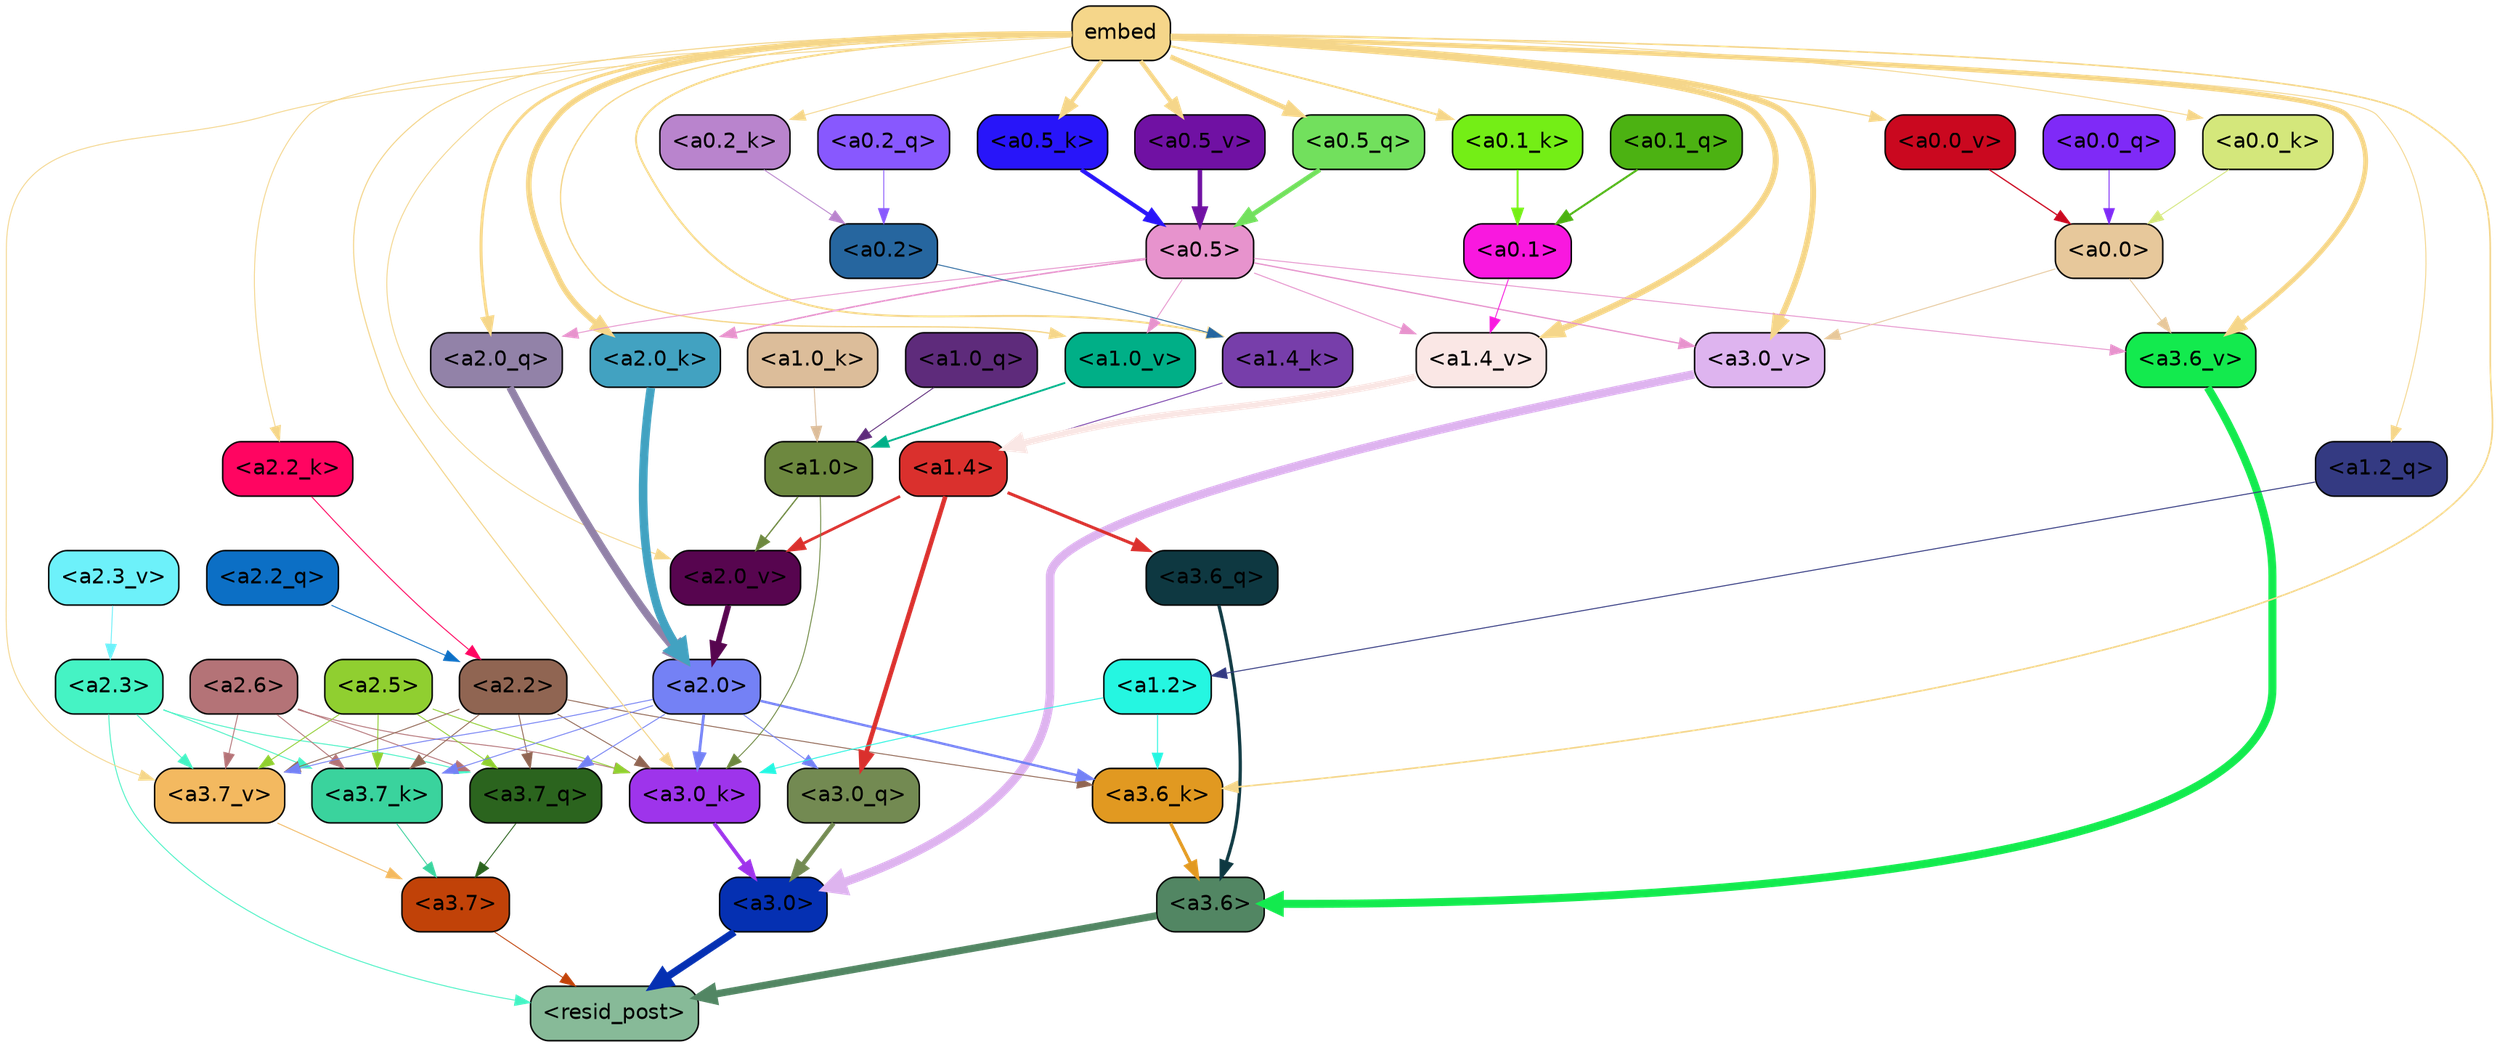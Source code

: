 strict digraph "" {
	graph [bgcolor=transparent,
		layout=dot,
		overlap=false,
		splines=true
	];
	"<a3.7>"	[color=black,
		fillcolor="#c14208",
		fontname=Helvetica,
		shape=box,
		style="filled, rounded"];
	"<resid_post>"	[color=black,
		fillcolor="#87ba98",
		fontname=Helvetica,
		shape=box,
		style="filled, rounded"];
	"<a3.7>" -> "<resid_post>"	[color="#c14208",
		penwidth=0.6];
	"<a3.6>"	[color=black,
		fillcolor="#528663",
		fontname=Helvetica,
		shape=box,
		style="filled, rounded"];
	"<a3.6>" -> "<resid_post>"	[color="#528663",
		penwidth=4.751592040061951];
	"<a3.0>"	[color=black,
		fillcolor="#0530b2",
		fontname=Helvetica,
		shape=box,
		style="filled, rounded"];
	"<a3.0>" -> "<resid_post>"	[color="#0530b2",
		penwidth=4.904066681861877];
	"<a2.3>"	[color=black,
		fillcolor="#45f3c4",
		fontname=Helvetica,
		shape=box,
		style="filled, rounded"];
	"<a2.3>" -> "<resid_post>"	[color="#45f3c4",
		penwidth=0.6];
	"<a3.7_q>"	[color=black,
		fillcolor="#2b641e",
		fontname=Helvetica,
		shape=box,
		style="filled, rounded"];
	"<a2.3>" -> "<a3.7_q>"	[color="#45f3c4",
		penwidth=0.6];
	"<a3.7_k>"	[color=black,
		fillcolor="#3ad39d",
		fontname=Helvetica,
		shape=box,
		style="filled, rounded"];
	"<a2.3>" -> "<a3.7_k>"	[color="#45f3c4",
		penwidth=0.6];
	"<a3.7_v>"	[color=black,
		fillcolor="#f3b960",
		fontname=Helvetica,
		shape=box,
		style="filled, rounded"];
	"<a2.3>" -> "<a3.7_v>"	[color="#45f3c4",
		penwidth=0.6];
	"<a3.7_q>" -> "<a3.7>"	[color="#2b641e",
		penwidth=0.6];
	"<a3.6_q>"	[color=black,
		fillcolor="#0e3841",
		fontname=Helvetica,
		shape=box,
		style="filled, rounded"];
	"<a3.6_q>" -> "<a3.6>"	[color="#0e3841",
		penwidth=2.160832464694977];
	"<a3.0_q>"	[color=black,
		fillcolor="#738a52",
		fontname=Helvetica,
		shape=box,
		style="filled, rounded"];
	"<a3.0_q>" -> "<a3.0>"	[color="#738a52",
		penwidth=2.870753765106201];
	"<a3.7_k>" -> "<a3.7>"	[color="#3ad39d",
		penwidth=0.6];
	"<a3.6_k>"	[color=black,
		fillcolor="#e19921",
		fontname=Helvetica,
		shape=box,
		style="filled, rounded"];
	"<a3.6_k>" -> "<a3.6>"	[color="#e19921",
		penwidth=2.13908451795578];
	"<a3.0_k>"	[color=black,
		fillcolor="#9e34eb",
		fontname=Helvetica,
		shape=box,
		style="filled, rounded"];
	"<a3.0_k>" -> "<a3.0>"	[color="#9e34eb",
		penwidth=2.520303964614868];
	"<a3.7_v>" -> "<a3.7>"	[color="#f3b960",
		penwidth=0.6];
	"<a3.6_v>"	[color=black,
		fillcolor="#13ea4e",
		fontname=Helvetica,
		shape=box,
		style="filled, rounded"];
	"<a3.6_v>" -> "<a3.6>"	[color="#13ea4e",
		penwidth=5.297133803367615];
	"<a3.0_v>"	[color=black,
		fillcolor="#deb4ef",
		fontname=Helvetica,
		shape=box,
		style="filled, rounded"];
	"<a3.0_v>" -> "<a3.0>"	[color="#deb4ef",
		penwidth=5.680712580680847];
	"<a2.6>"	[color=black,
		fillcolor="#b47377",
		fontname=Helvetica,
		shape=box,
		style="filled, rounded"];
	"<a2.6>" -> "<a3.7_q>"	[color="#b47377",
		penwidth=0.6];
	"<a2.6>" -> "<a3.7_k>"	[color="#b47377",
		penwidth=0.6];
	"<a2.6>" -> "<a3.0_k>"	[color="#b47377",
		penwidth=0.6];
	"<a2.6>" -> "<a3.7_v>"	[color="#b47377",
		penwidth=0.6];
	"<a2.5>"	[color=black,
		fillcolor="#90cf30",
		fontname=Helvetica,
		shape=box,
		style="filled, rounded"];
	"<a2.5>" -> "<a3.7_q>"	[color="#90cf30",
		penwidth=0.6];
	"<a2.5>" -> "<a3.7_k>"	[color="#90cf30",
		penwidth=0.6];
	"<a2.5>" -> "<a3.0_k>"	[color="#90cf30",
		penwidth=0.6];
	"<a2.5>" -> "<a3.7_v>"	[color="#90cf30",
		penwidth=0.6];
	"<a2.2>"	[color=black,
		fillcolor="#906552",
		fontname=Helvetica,
		shape=box,
		style="filled, rounded"];
	"<a2.2>" -> "<a3.7_q>"	[color="#906552",
		penwidth=0.6];
	"<a2.2>" -> "<a3.7_k>"	[color="#906552",
		penwidth=0.6];
	"<a2.2>" -> "<a3.6_k>"	[color="#906552",
		penwidth=0.6];
	"<a2.2>" -> "<a3.0_k>"	[color="#906552",
		penwidth=0.6];
	"<a2.2>" -> "<a3.7_v>"	[color="#906552",
		penwidth=0.6];
	"<a2.0>"	[color=black,
		fillcolor="#7481f5",
		fontname=Helvetica,
		shape=box,
		style="filled, rounded"];
	"<a2.0>" -> "<a3.7_q>"	[color="#7481f5",
		penwidth=0.6];
	"<a2.0>" -> "<a3.0_q>"	[color="#7481f5",
		penwidth=0.6];
	"<a2.0>" -> "<a3.7_k>"	[color="#7481f5",
		penwidth=0.6];
	"<a2.0>" -> "<a3.6_k>"	[color="#7481f5",
		penwidth=1.5897698998451233];
	"<a2.0>" -> "<a3.0_k>"	[color="#7481f5",
		penwidth=1.8405593037605286];
	"<a2.0>" -> "<a3.7_v>"	[color="#7481f5",
		penwidth=0.6];
	"<a1.4>"	[color=black,
		fillcolor="#da302d",
		fontname=Helvetica,
		shape=box,
		style="filled, rounded"];
	"<a1.4>" -> "<a3.6_q>"	[color="#da302d",
		penwidth=2.0260728895664215];
	"<a1.4>" -> "<a3.0_q>"	[color="#da302d",
		penwidth=3.0185627341270447];
	"<a2.0_v>"	[color=black,
		fillcolor="#57054f",
		fontname=Helvetica,
		shape=box,
		style="filled, rounded"];
	"<a1.4>" -> "<a2.0_v>"	[color="#da302d",
		penwidth=1.7970525026321411];
	"<a1.2>"	[color=black,
		fillcolor="#25f6e1",
		fontname=Helvetica,
		shape=box,
		style="filled, rounded"];
	"<a1.2>" -> "<a3.6_k>"	[color="#25f6e1",
		penwidth=0.6];
	"<a1.2>" -> "<a3.0_k>"	[color="#25f6e1",
		penwidth=0.6];
	embed	[color=black,
		fillcolor="#f5d68a",
		fontname=Helvetica,
		shape=box,
		style="filled, rounded"];
	embed -> "<a3.6_k>"	[color="#f5d68a",
		penwidth=1.046662151813507];
	embed -> "<a3.0_k>"	[color="#f5d68a",
		penwidth=0.6995279788970947];
	embed -> "<a3.7_v>"	[color="#f5d68a",
		penwidth=0.6];
	embed -> "<a3.6_v>"	[color="#f5d68a",
		penwidth=3.1840110421180725];
	embed -> "<a3.0_v>"	[color="#f5d68a",
		penwidth=3.9005755856633186];
	"<a2.0_q>"	[color=black,
		fillcolor="#9282a8",
		fontname=Helvetica,
		shape=box,
		style="filled, rounded"];
	embed -> "<a2.0_q>"	[color="#f5d68a",
		penwidth=1.9669389724731445];
	"<a2.2_k>"	[color=black,
		fillcolor="#ff0561",
		fontname=Helvetica,
		shape=box,
		style="filled, rounded"];
	embed -> "<a2.2_k>"	[color="#f5d68a",
		penwidth=0.6];
	"<a2.0_k>"	[color=black,
		fillcolor="#42a2c1",
		fontname=Helvetica,
		shape=box,
		style="filled, rounded"];
	embed -> "<a2.0_k>"	[color="#f5d68a",
		penwidth=3.6898754835128784];
	embed -> "<a2.0_v>"	[color="#f5d68a",
		penwidth=0.6];
	"<a1.2_q>"	[color=black,
		fillcolor="#343a82",
		fontname=Helvetica,
		shape=box,
		style="filled, rounded"];
	embed -> "<a1.2_q>"	[color="#f5d68a",
		penwidth=0.6];
	"<a1.4_k>"	[color=black,
		fillcolor="#773eaa",
		fontname=Helvetica,
		shape=box,
		style="filled, rounded"];
	embed -> "<a1.4_k>"	[color="#f5d68a",
		penwidth=1.2758672684431076];
	"<a1.4_v>"	[color=black,
		fillcolor="#fae7e5",
		fontname=Helvetica,
		shape=box,
		style="filled, rounded"];
	embed -> "<a1.4_v>"	[color="#f5d68a",
		penwidth=3.992354243993759];
	"<a1.0_v>"	[color=black,
		fillcolor="#00af87",
		fontname=Helvetica,
		shape=box,
		style="filled, rounded"];
	embed -> "<a1.0_v>"	[color="#f5d68a",
		penwidth=0.8768336176872253];
	"<a0.5_q>"	[color=black,
		fillcolor="#72e05d",
		fontname=Helvetica,
		shape=box,
		style="filled, rounded"];
	embed -> "<a0.5_q>"	[color="#f5d68a",
		penwidth=3.219070255756378];
	"<a0.5_k>"	[color=black,
		fillcolor="#2815f9",
		fontname=Helvetica,
		shape=box,
		style="filled, rounded"];
	embed -> "<a0.5_k>"	[color="#f5d68a",
		penwidth=2.7730610966682434];
	"<a0.2_k>"	[color=black,
		fillcolor="#b984cd",
		fontname=Helvetica,
		shape=box,
		style="filled, rounded"];
	embed -> "<a0.2_k>"	[color="#f5d68a",
		penwidth=0.6];
	"<a0.1_k>"	[color=black,
		fillcolor="#74ee16",
		fontname=Helvetica,
		shape=box,
		style="filled, rounded"];
	embed -> "<a0.1_k>"	[color="#f5d68a",
		penwidth=1.2810890674591064];
	"<a0.0_k>"	[color=black,
		fillcolor="#d4e77b",
		fontname=Helvetica,
		shape=box,
		style="filled, rounded"];
	embed -> "<a0.0_k>"	[color="#f5d68a",
		penwidth=0.6];
	"<a0.5_v>"	[color=black,
		fillcolor="#7011a3",
		fontname=Helvetica,
		shape=box,
		style="filled, rounded"];
	embed -> "<a0.5_v>"	[color="#f5d68a",
		penwidth=2.881743907928467];
	"<a0.0_v>"	[color=black,
		fillcolor="#ca081f",
		fontname=Helvetica,
		shape=box,
		style="filled, rounded"];
	embed -> "<a0.0_v>"	[color="#f5d68a",
		penwidth=0.819606889039278];
	"<a1.0>"	[color=black,
		fillcolor="#6d883f",
		fontname=Helvetica,
		shape=box,
		style="filled, rounded"];
	"<a1.0>" -> "<a3.0_k>"	[color="#6d883f",
		penwidth=0.6];
	"<a1.0>" -> "<a2.0_v>"	[color="#6d883f",
		penwidth=0.8836666345596313];
	"<a0.5>"	[color=black,
		fillcolor="#e793cd",
		fontname=Helvetica,
		shape=box,
		style="filled, rounded"];
	"<a0.5>" -> "<a3.6_v>"	[color="#e793cd",
		penwidth=0.6];
	"<a0.5>" -> "<a3.0_v>"	[color="#e793cd",
		penwidth=0.8493617177009583];
	"<a0.5>" -> "<a2.0_q>"	[color="#e793cd",
		penwidth=0.6];
	"<a0.5>" -> "<a2.0_k>"	[color="#e793cd",
		penwidth=0.9942188858985901];
	"<a0.5>" -> "<a1.4_v>"	[color="#e793cd",
		penwidth=0.6379710733890533];
	"<a0.5>" -> "<a1.0_v>"	[color="#e793cd",
		penwidth=0.6];
	"<a0.0>"	[color=black,
		fillcolor="#e7c89b",
		fontname=Helvetica,
		shape=box,
		style="filled, rounded"];
	"<a0.0>" -> "<a3.6_v>"	[color="#e7c89b",
		penwidth=0.6];
	"<a0.0>" -> "<a3.0_v>"	[color="#e7c89b",
		penwidth=0.6];
	"<a2.2_q>"	[color=black,
		fillcolor="#0c6fc5",
		fontname=Helvetica,
		shape=box,
		style="filled, rounded"];
	"<a2.2_q>" -> "<a2.2>"	[color="#0c6fc5",
		penwidth=0.6];
	"<a2.0_q>" -> "<a2.0>"	[color="#9282a8",
		penwidth=5.0040658712387085];
	"<a2.2_k>" -> "<a2.2>"	[color="#ff0561",
		penwidth=0.6304321400821209];
	"<a2.0_k>" -> "<a2.0>"	[color="#42a2c1",
		penwidth=5.6445024609565735];
	"<a2.3_v>"	[color=black,
		fillcolor="#6df1fa",
		fontname=Helvetica,
		shape=box,
		style="filled, rounded"];
	"<a2.3_v>" -> "<a2.3>"	[color="#6df1fa",
		penwidth=0.6];
	"<a2.0_v>" -> "<a2.0>"	[color="#57054f",
		penwidth=3.781584322452545];
	"<a1.2_q>" -> "<a1.2>"	[color="#343a82",
		penwidth=0.6481351256370544];
	"<a1.0_q>"	[color=black,
		fillcolor="#5e2b7b",
		fontname=Helvetica,
		shape=box,
		style="filled, rounded"];
	"<a1.0_q>" -> "<a1.0>"	[color="#5e2b7b",
		penwidth=0.6];
	"<a1.4_k>" -> "<a1.4>"	[color="#773eaa",
		penwidth=0.6];
	"<a1.0_k>"	[color=black,
		fillcolor="#dcbd9a",
		fontname=Helvetica,
		shape=box,
		style="filled, rounded"];
	"<a1.0_k>" -> "<a1.0>"	[color="#dcbd9a",
		penwidth=0.6];
	"<a1.4_v>" -> "<a1.4>"	[color="#fae7e5",
		penwidth=4.602061748504639];
	"<a1.0_v>" -> "<a1.0>"	[color="#00af87",
		penwidth=1.227757602930069];
	"<a0.2>"	[color=black,
		fillcolor="#26669f",
		fontname=Helvetica,
		shape=box,
		style="filled, rounded"];
	"<a0.2>" -> "<a1.4_k>"	[color="#26669f",
		penwidth=0.6];
	"<a0.1>"	[color=black,
		fillcolor="#f918df",
		fontname=Helvetica,
		shape=box,
		style="filled, rounded"];
	"<a0.1>" -> "<a1.4_v>"	[color="#f918df",
		penwidth=0.6];
	"<a0.5_q>" -> "<a0.5>"	[color="#72e05d",
		penwidth=3.219071626663208];
	"<a0.2_q>"	[color=black,
		fillcolor="#8858fe",
		fontname=Helvetica,
		shape=box,
		style="filled, rounded"];
	"<a0.2_q>" -> "<a0.2>"	[color="#8858fe",
		penwidth=0.6];
	"<a0.1_q>"	[color=black,
		fillcolor="#4cb212",
		fontname=Helvetica,
		shape=box,
		style="filled, rounded"];
	"<a0.1_q>" -> "<a0.1>"	[color="#4cb212",
		penwidth=1.3519257307052612];
	"<a0.0_q>"	[color=black,
		fillcolor="#7f2af7",
		fontname=Helvetica,
		shape=box,
		style="filled, rounded"];
	"<a0.0_q>" -> "<a0.0>"	[color="#7f2af7",
		penwidth=0.6];
	"<a0.5_k>" -> "<a0.5>"	[color="#2815f9",
		penwidth=2.7730584144592285];
	"<a0.2_k>" -> "<a0.2>"	[color="#b984cd",
		penwidth=0.6];
	"<a0.1_k>" -> "<a0.1>"	[color="#74ee16",
		penwidth=1.281095266342163];
	"<a0.0_k>" -> "<a0.0>"	[color="#d4e77b",
		penwidth=0.6];
	"<a0.5_v>" -> "<a0.5>"	[color="#7011a3",
		penwidth=2.9687485098838806];
	"<a0.0_v>" -> "<a0.0>"	[color="#ca081f",
		penwidth=0.8196042068302631];
}
